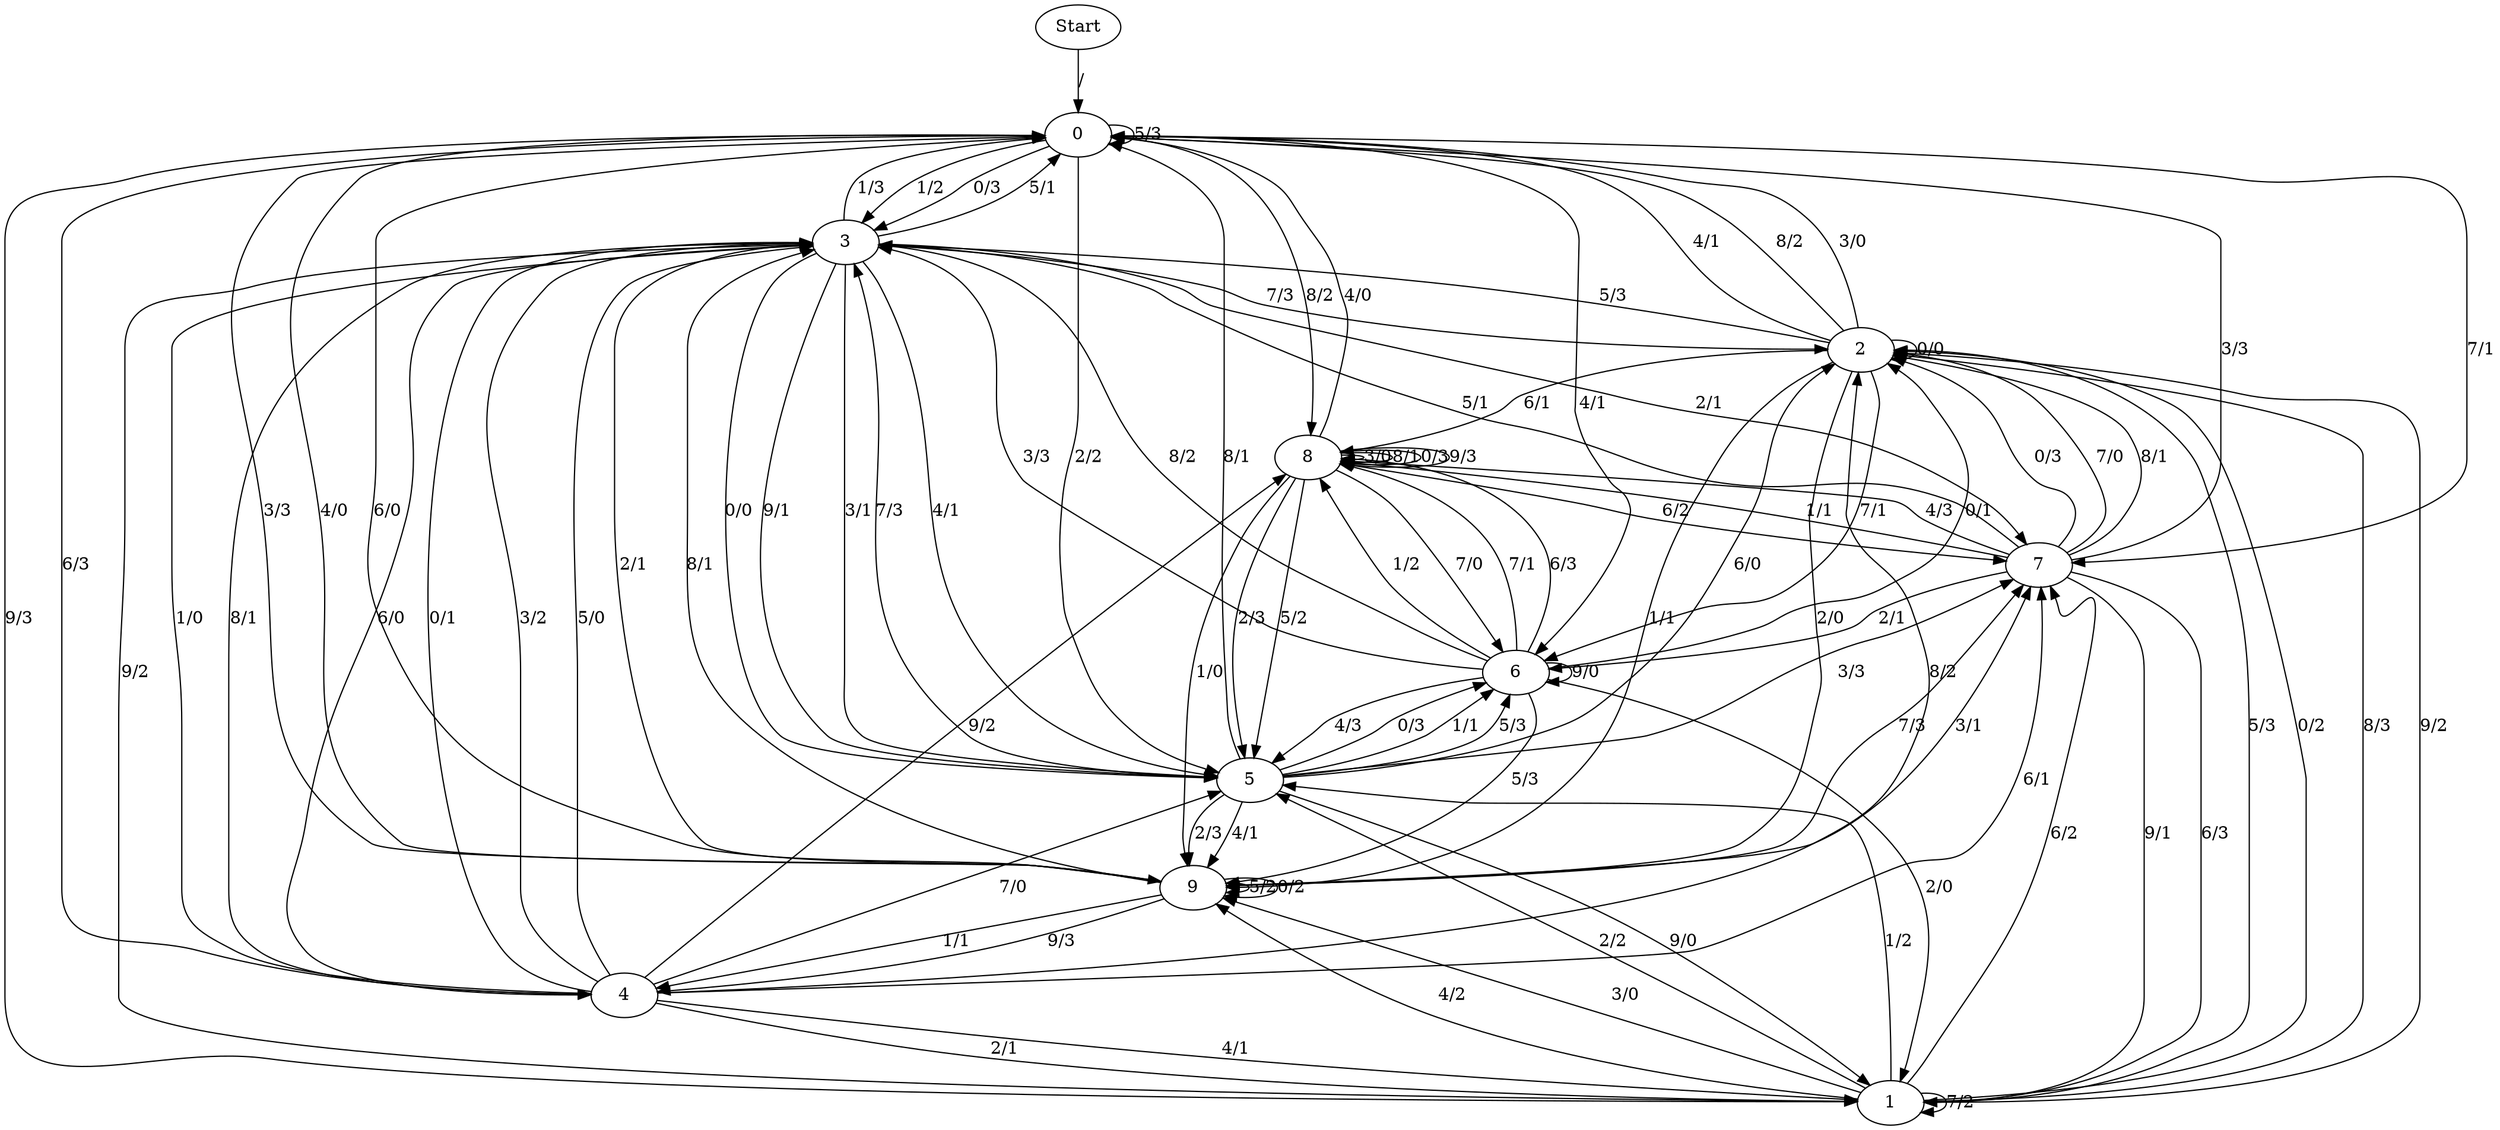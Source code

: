 digraph {
	Start -> 0 [label="/"]
	0 -> 3 [label="1/2"]
	0 -> 4 [label="6/3"]
	0 -> 1 [label="9/3"]
	0 -> 3 [label="0/3"]
	0 -> 6 [label="4/1"]
	0 -> 0 [label="5/3"]
	0 -> 9 [label="3/3"]
	0 -> 5 [label="2/2"]
	0 -> 7 [label="7/1"]
	0 -> 8 [label="8/2"]
	8 -> 8 [label="3/0"]
	8 -> 7 [label="6/2"]
	8 -> 5 [label="2/3"]
	8 -> 0 [label="4/0"]
	8 -> 5 [label="5/2"]
	8 -> 8 [label="8/1"]
	8 -> 8 [label="0/3"]
	8 -> 6 [label="7/0"]
	8 -> 9 [label="1/0"]
	8 -> 8 [label="9/3"]
	7 -> 1 [label="9/1"]
	7 -> 0 [label="3/3"]
	7 -> 3 [label="5/1"]
	7 -> 2 [label="7/0"]
	7 -> 8 [label="1/1"]
	7 -> 8 [label="4/3"]
	7 -> 1 [label="6/3"]
	7 -> 6 [label="2/1"]
	7 -> 2 [label="8/1"]
	7 -> 2 [label="0/3"]
	1 -> 2 [label="5/3"]
	1 -> 2 [label="0/2"]
	1 -> 5 [label="1/2"]
	1 -> 2 [label="8/3"]
	1 -> 9 [label="3/0"]
	1 -> 7 [label="6/2"]
	1 -> 5 [label="2/2"]
	1 -> 9 [label="4/2"]
	1 -> 3 [label="9/2"]
	1 -> 1 [label="7/2"]
	5 -> 9 [label="2/3"]
	5 -> 1 [label="9/0"]
	5 -> 6 [label="0/3"]
	5 -> 6 [label="1/1"]
	5 -> 6 [label="5/3"]
	5 -> 3 [label="7/3"]
	5 -> 7 [label="3/3"]
	5 -> 9 [label="4/1"]
	5 -> 2 [label="6/0"]
	5 -> 0 [label="8/1"]
	6 -> 2 [label="0/1"]
	6 -> 3 [label="8/2"]
	6 -> 6 [label="9/0"]
	6 -> 5 [label="4/3"]
	6 -> 9 [label="5/3"]
	6 -> 1 [label="2/0"]
	6 -> 8 [label="7/1"]
	6 -> 3 [label="3/3"]
	6 -> 8 [label="1/2"]
	6 -> 8 [label="6/3"]
	9 -> 9 [label="5/2"]
	9 -> 0 [label="4/0"]
	9 -> 7 [label="7/3"]
	9 -> 9 [label="0/2"]
	9 -> 3 [label="2/1"]
	9 -> 4 [label="1/1"]
	9 -> 3 [label="8/1"]
	9 -> 0 [label="6/0"]
	9 -> 4 [label="9/3"]
	9 -> 7 [label="3/1"]
	3 -> 5 [label="4/1"]
	3 -> 2 [label="7/3"]
	3 -> 5 [label="0/0"]
	3 -> 0 [label="5/1"]
	3 -> 4 [label="8/1"]
	3 -> 5 [label="9/1"]
	3 -> 0 [label="1/3"]
	3 -> 4 [label="6/0"]
	3 -> 7 [label="2/1"]
	3 -> 5 [label="3/1"]
	4 -> 5 [label="7/0"]
	4 -> 3 [label="0/1"]
	4 -> 3 [label="3/2"]
	4 -> 7 [label="6/1"]
	4 -> 1 [label="4/1"]
	4 -> 3 [label="5/0"]
	4 -> 8 [label="9/2"]
	4 -> 2 [label="8/2"]
	4 -> 1 [label="2/1"]
	4 -> 3 [label="1/0"]
	2 -> 2 [label="0/0"]
	2 -> 3 [label="5/3"]
	2 -> 8 [label="6/1"]
	2 -> 6 [label="7/1"]
	2 -> 9 [label="2/0"]
	2 -> 0 [label="4/1"]
	2 -> 0 [label="8/2"]
	2 -> 0 [label="3/0"]
	2 -> 9 [label="1/1"]
	2 -> 1 [label="9/2"]
}